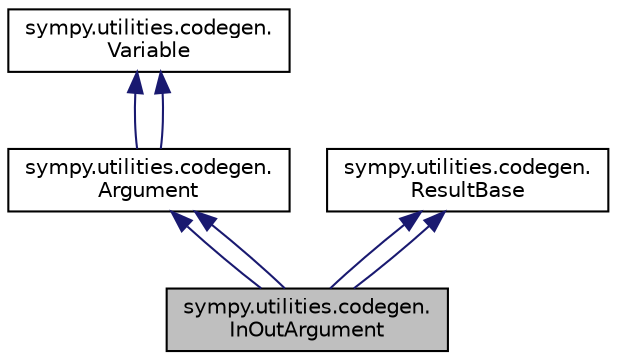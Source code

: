 digraph "sympy.utilities.codegen.InOutArgument"
{
 // LATEX_PDF_SIZE
  edge [fontname="Helvetica",fontsize="10",labelfontname="Helvetica",labelfontsize="10"];
  node [fontname="Helvetica",fontsize="10",shape=record];
  Node1 [label="sympy.utilities.codegen.\lInOutArgument",height=0.2,width=0.4,color="black", fillcolor="grey75", style="filled", fontcolor="black",tooltip=" "];
  Node2 -> Node1 [dir="back",color="midnightblue",fontsize="10",style="solid",fontname="Helvetica"];
  Node2 [label="sympy.utilities.codegen.\lArgument",height=0.2,width=0.4,color="black", fillcolor="white", style="filled",URL="$classsympy_1_1utilities_1_1codegen_1_1Argument.html",tooltip=" "];
  Node3 -> Node2 [dir="back",color="midnightblue",fontsize="10",style="solid",fontname="Helvetica"];
  Node3 [label="sympy.utilities.codegen.\lVariable",height=0.2,width=0.4,color="black", fillcolor="white", style="filled",URL="$classsympy_1_1utilities_1_1codegen_1_1Variable.html",tooltip=" "];
  Node3 -> Node2 [dir="back",color="midnightblue",fontsize="10",style="solid",fontname="Helvetica"];
  Node4 -> Node1 [dir="back",color="midnightblue",fontsize="10",style="solid",fontname="Helvetica"];
  Node4 [label="sympy.utilities.codegen.\lResultBase",height=0.2,width=0.4,color="black", fillcolor="white", style="filled",URL="$classsympy_1_1utilities_1_1codegen_1_1ResultBase.html",tooltip=" "];
  Node2 -> Node1 [dir="back",color="midnightblue",fontsize="10",style="solid",fontname="Helvetica"];
  Node4 -> Node1 [dir="back",color="midnightblue",fontsize="10",style="solid",fontname="Helvetica"];
}
